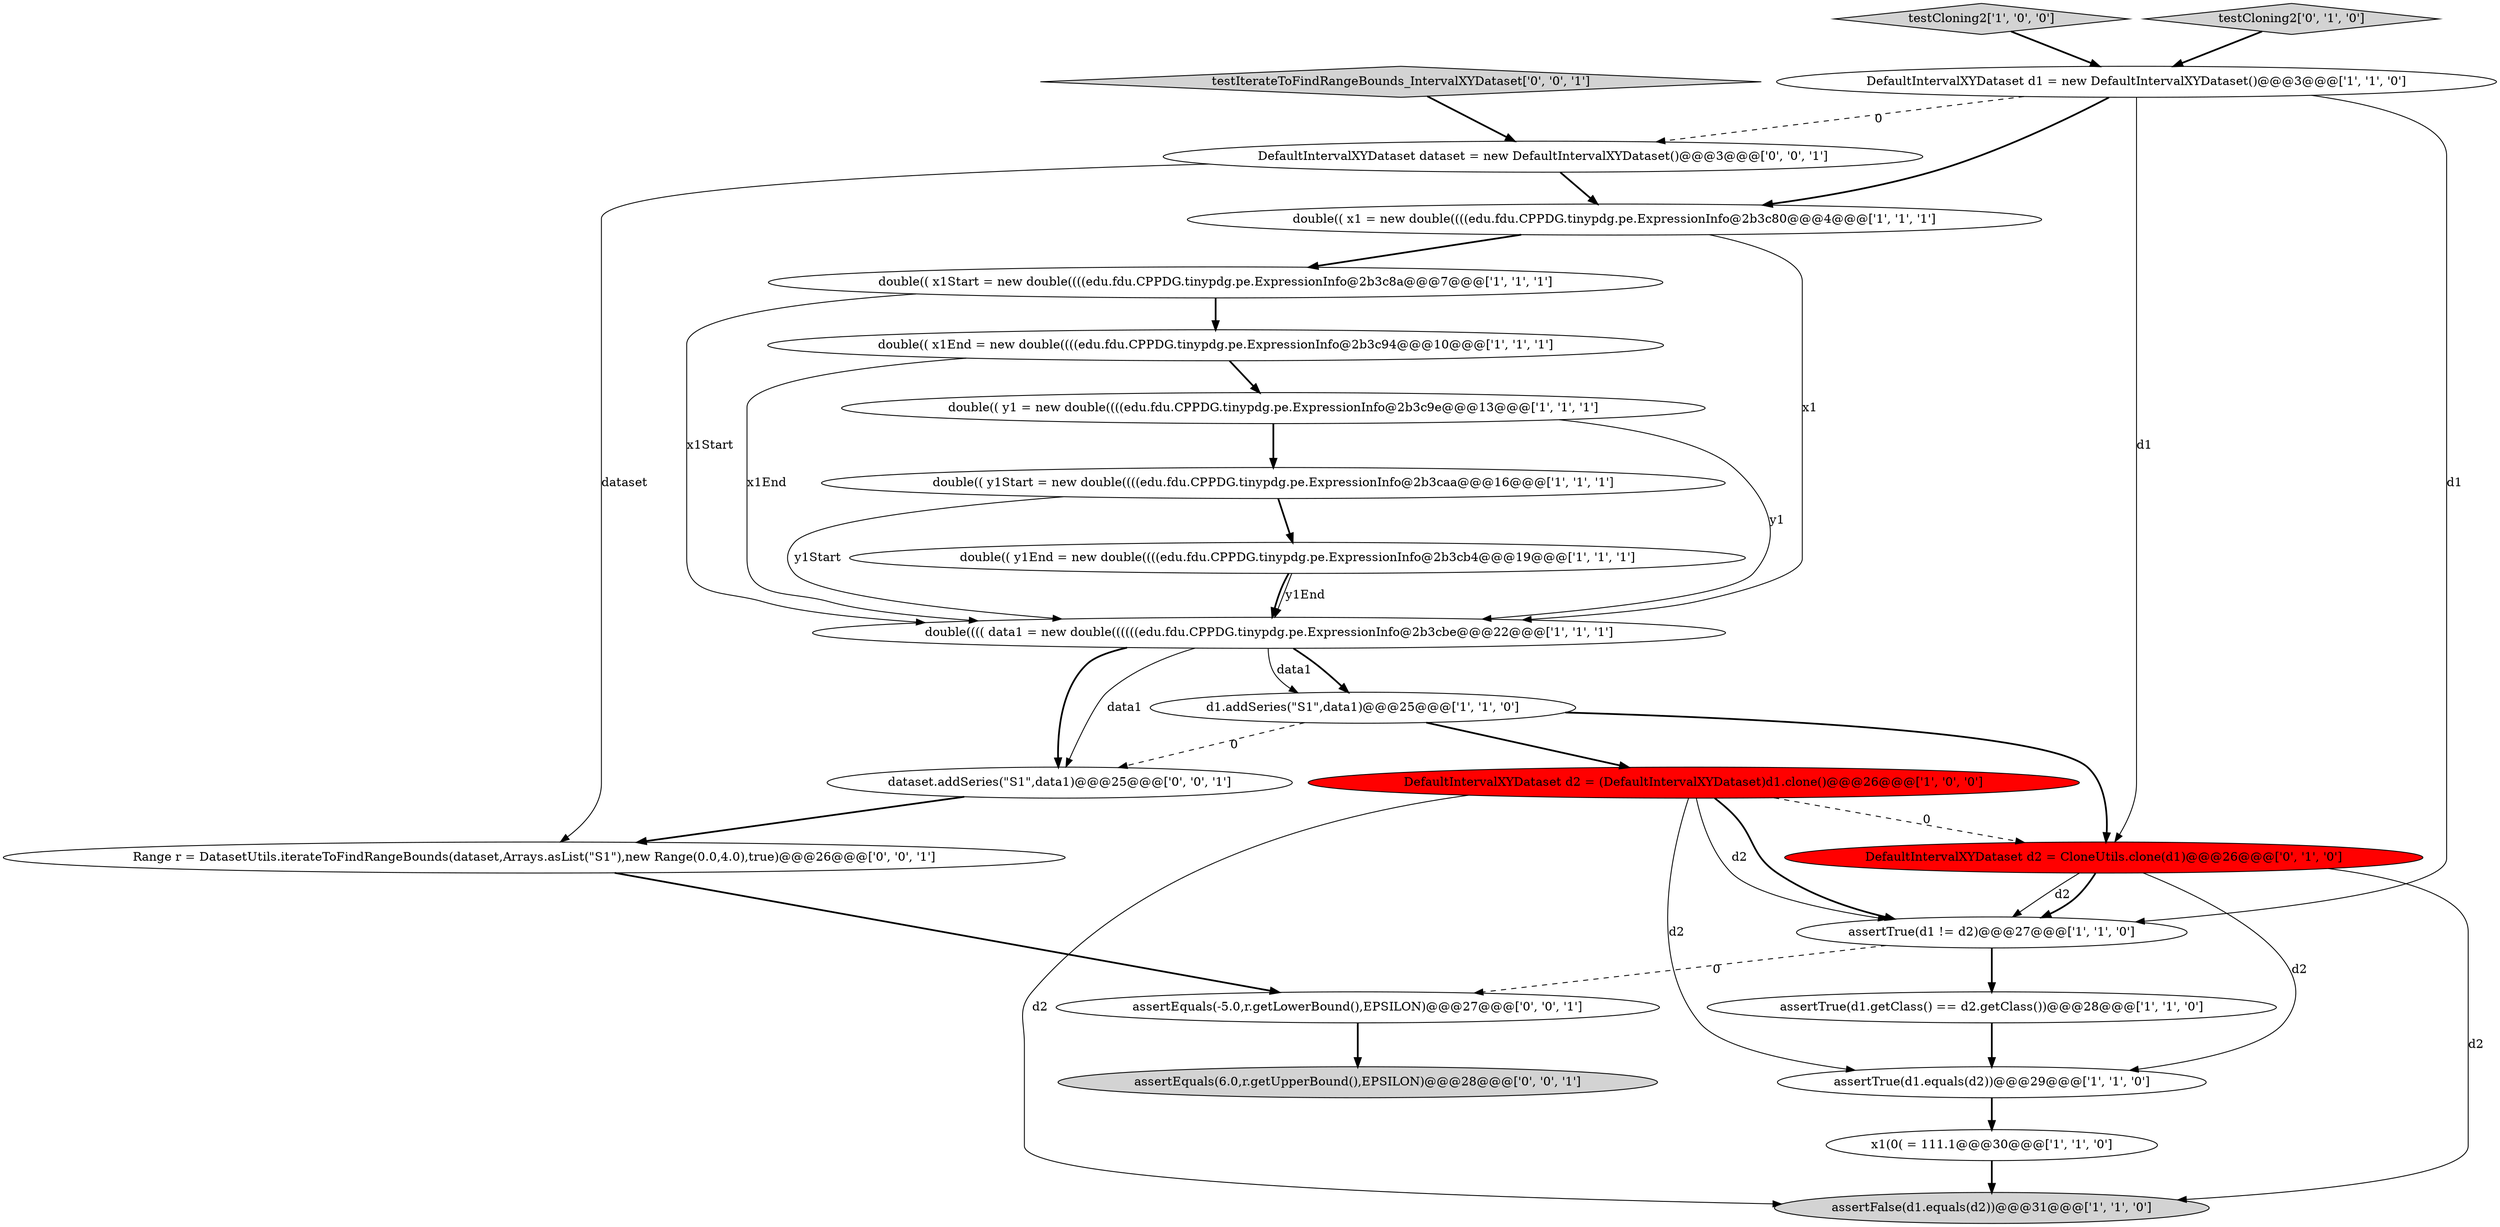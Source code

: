 digraph {
20 [style = filled, label = "DefaultIntervalXYDataset dataset = new DefaultIntervalXYDataset()@@@3@@@['0', '0', '1']", fillcolor = white, shape = ellipse image = "AAA0AAABBB3BBB"];
3 [style = filled, label = "x1(0( = 111.1@@@30@@@['1', '1', '0']", fillcolor = white, shape = ellipse image = "AAA0AAABBB1BBB"];
5 [style = filled, label = "DefaultIntervalXYDataset d2 = (DefaultIntervalXYDataset)d1.clone()@@@26@@@['1', '0', '0']", fillcolor = red, shape = ellipse image = "AAA1AAABBB1BBB"];
10 [style = filled, label = "assertFalse(d1.equals(d2))@@@31@@@['1', '1', '0']", fillcolor = lightgray, shape = ellipse image = "AAA0AAABBB1BBB"];
15 [style = filled, label = "double(( y1End = new double((((edu.fdu.CPPDG.tinypdg.pe.ExpressionInfo@2b3cb4@@@19@@@['1', '1', '1']", fillcolor = white, shape = ellipse image = "AAA0AAABBB1BBB"];
2 [style = filled, label = "double(( y1Start = new double((((edu.fdu.CPPDG.tinypdg.pe.ExpressionInfo@2b3caa@@@16@@@['1', '1', '1']", fillcolor = white, shape = ellipse image = "AAA0AAABBB1BBB"];
12 [style = filled, label = "assertTrue(d1.equals(d2))@@@29@@@['1', '1', '0']", fillcolor = white, shape = ellipse image = "AAA0AAABBB1BBB"];
0 [style = filled, label = "double(( x1 = new double((((edu.fdu.CPPDG.tinypdg.pe.ExpressionInfo@2b3c80@@@4@@@['1', '1', '1']", fillcolor = white, shape = ellipse image = "AAA0AAABBB1BBB"];
11 [style = filled, label = "double(( x1Start = new double((((edu.fdu.CPPDG.tinypdg.pe.ExpressionInfo@2b3c8a@@@7@@@['1', '1', '1']", fillcolor = white, shape = ellipse image = "AAA0AAABBB1BBB"];
1 [style = filled, label = "DefaultIntervalXYDataset d1 = new DefaultIntervalXYDataset()@@@3@@@['1', '1', '0']", fillcolor = white, shape = ellipse image = "AAA0AAABBB1BBB"];
22 [style = filled, label = "Range r = DatasetUtils.iterateToFindRangeBounds(dataset,Arrays.asList(\"S1\"),new Range(0.0,4.0),true)@@@26@@@['0', '0', '1']", fillcolor = white, shape = ellipse image = "AAA0AAABBB3BBB"];
16 [style = filled, label = "DefaultIntervalXYDataset d2 = CloneUtils.clone(d1)@@@26@@@['0', '1', '0']", fillcolor = red, shape = ellipse image = "AAA1AAABBB2BBB"];
8 [style = filled, label = "testCloning2['1', '0', '0']", fillcolor = lightgray, shape = diamond image = "AAA0AAABBB1BBB"];
19 [style = filled, label = "testIterateToFindRangeBounds_IntervalXYDataset['0', '0', '1']", fillcolor = lightgray, shape = diamond image = "AAA0AAABBB3BBB"];
7 [style = filled, label = "assertTrue(d1.getClass() == d2.getClass())@@@28@@@['1', '1', '0']", fillcolor = white, shape = ellipse image = "AAA0AAABBB1BBB"];
23 [style = filled, label = "assertEquals(-5.0,r.getLowerBound(),EPSILON)@@@27@@@['0', '0', '1']", fillcolor = white, shape = ellipse image = "AAA0AAABBB3BBB"];
18 [style = filled, label = "dataset.addSeries(\"S1\",data1)@@@25@@@['0', '0', '1']", fillcolor = white, shape = ellipse image = "AAA0AAABBB3BBB"];
13 [style = filled, label = "double(( y1 = new double((((edu.fdu.CPPDG.tinypdg.pe.ExpressionInfo@2b3c9e@@@13@@@['1', '1', '1']", fillcolor = white, shape = ellipse image = "AAA0AAABBB1BBB"];
17 [style = filled, label = "testCloning2['0', '1', '0']", fillcolor = lightgray, shape = diamond image = "AAA0AAABBB2BBB"];
14 [style = filled, label = "assertTrue(d1 != d2)@@@27@@@['1', '1', '0']", fillcolor = white, shape = ellipse image = "AAA0AAABBB1BBB"];
9 [style = filled, label = "double(( x1End = new double((((edu.fdu.CPPDG.tinypdg.pe.ExpressionInfo@2b3c94@@@10@@@['1', '1', '1']", fillcolor = white, shape = ellipse image = "AAA0AAABBB1BBB"];
6 [style = filled, label = "d1.addSeries(\"S1\",data1)@@@25@@@['1', '1', '0']", fillcolor = white, shape = ellipse image = "AAA0AAABBB1BBB"];
21 [style = filled, label = "assertEquals(6.0,r.getUpperBound(),EPSILON)@@@28@@@['0', '0', '1']", fillcolor = lightgray, shape = ellipse image = "AAA0AAABBB3BBB"];
4 [style = filled, label = "double(((( data1 = new double((((((edu.fdu.CPPDG.tinypdg.pe.ExpressionInfo@2b3cbe@@@22@@@['1', '1', '1']", fillcolor = white, shape = ellipse image = "AAA0AAABBB1BBB"];
1->16 [style = solid, label="d1"];
0->4 [style = solid, label="x1"];
17->1 [style = bold, label=""];
11->4 [style = solid, label="x1Start"];
4->6 [style = bold, label=""];
7->12 [style = bold, label=""];
5->10 [style = solid, label="d2"];
19->20 [style = bold, label=""];
20->0 [style = bold, label=""];
0->11 [style = bold, label=""];
13->4 [style = solid, label="y1"];
4->18 [style = bold, label=""];
4->6 [style = solid, label="data1"];
1->0 [style = bold, label=""];
9->4 [style = solid, label="x1End"];
5->14 [style = bold, label=""];
11->9 [style = bold, label=""];
22->23 [style = bold, label=""];
16->10 [style = solid, label="d2"];
2->4 [style = solid, label="y1Start"];
14->7 [style = bold, label=""];
1->14 [style = solid, label="d1"];
6->18 [style = dashed, label="0"];
1->20 [style = dashed, label="0"];
5->16 [style = dashed, label="0"];
8->1 [style = bold, label=""];
3->10 [style = bold, label=""];
6->5 [style = bold, label=""];
5->14 [style = solid, label="d2"];
14->23 [style = dashed, label="0"];
18->22 [style = bold, label=""];
16->14 [style = solid, label="d2"];
23->21 [style = bold, label=""];
15->4 [style = solid, label="y1End"];
6->16 [style = bold, label=""];
4->18 [style = solid, label="data1"];
2->15 [style = bold, label=""];
15->4 [style = bold, label=""];
13->2 [style = bold, label=""];
16->12 [style = solid, label="d2"];
16->14 [style = bold, label=""];
5->12 [style = solid, label="d2"];
12->3 [style = bold, label=""];
9->13 [style = bold, label=""];
20->22 [style = solid, label="dataset"];
}
